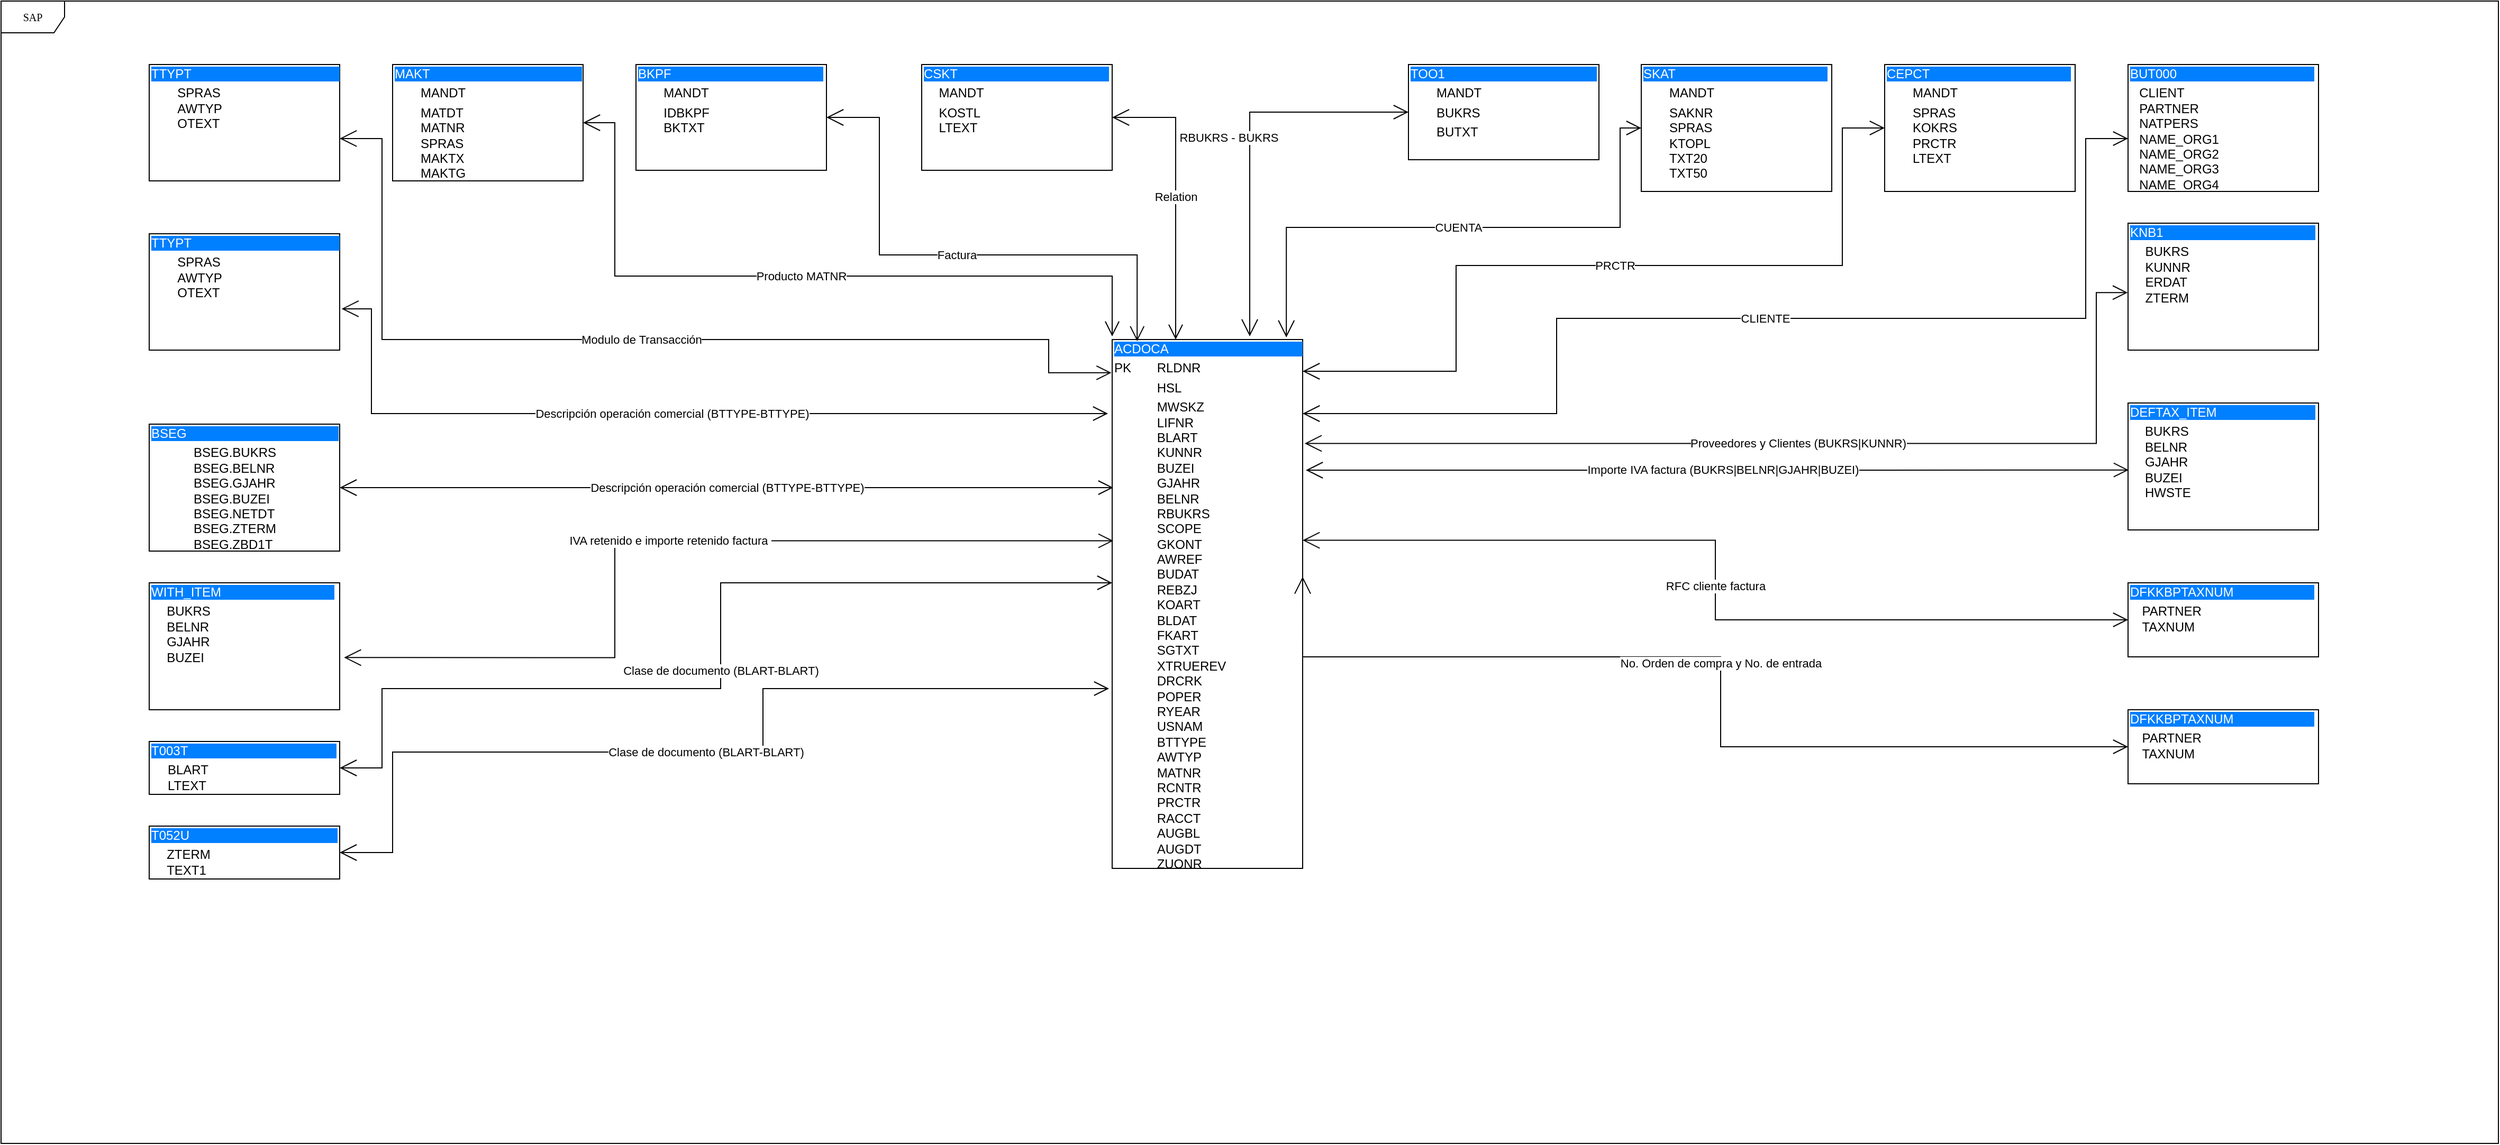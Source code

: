 <mxfile version="20.5.3" type="github">
  <diagram name="DataModel" id="c4acf3e9-155e-7222-9cf6-157b1a14988f">
    <mxGraphModel dx="5137" dy="2707" grid="1" gridSize="10" guides="1" tooltips="1" connect="1" arrows="1" fold="1" page="1" pageScale="1" pageWidth="850" pageHeight="1100" background="none" math="0" shadow="0">
      <root>
        <mxCell id="0" />
        <mxCell id="1" parent="0" />
        <mxCell id="17acba5748e5396b-1" value="SAP" style="shape=umlFrame;whiteSpace=wrap;html=1;rounded=0;shadow=0;comic=0;labelBackgroundColor=none;strokeWidth=1;fontFamily=Verdana;fontSize=10;align=center;" parent="1" vertex="1">
          <mxGeometry x="-200" y="-10" width="2360" height="1080" as="geometry" />
        </mxCell>
        <mxCell id="70_RNMiI3BBhmXLgI5Te-1" value="&lt;div style=&quot;box-sizing: border-box; width: 100%; background-image: initial; background-position: initial; background-size: initial; background-repeat: initial; background-attachment: initial; background-origin: initial; background-clip: initial; padding: 2px;&quot;&gt;&lt;span style=&quot;background-color: rgb(0, 127, 255);&quot;&gt;&lt;font color=&quot;#ffffff&quot;&gt;ACDOCA&amp;nbsp;&lt;/font&gt; &amp;nbsp; &amp;nbsp; &amp;nbsp; &amp;nbsp; &amp;nbsp; &amp;nbsp; &amp;nbsp; &amp;nbsp; &amp;nbsp; &amp;nbsp; &amp;nbsp; &amp;nbsp; &amp;nbsp; &amp;nbsp; &amp;nbsp; &amp;nbsp; &amp;nbsp; &amp;nbsp;&amp;nbsp;&lt;/span&gt;&lt;/div&gt;&lt;table style=&quot;width:100%;font-size:1em;&quot; cellpadding=&quot;2&quot; cellspacing=&quot;0&quot;&gt;&lt;tbody&gt;&lt;tr&gt;&lt;td&gt;PK&lt;/td&gt;&lt;td&gt;RLDNR&lt;/td&gt;&lt;/tr&gt;&lt;tr&gt;&lt;td&gt;&lt;/td&gt;&lt;td&gt;HSL&lt;/td&gt;&lt;/tr&gt;&lt;tr&gt;&lt;td&gt;&lt;/td&gt;&lt;td&gt;MWSKZ&lt;br&gt;LIFNR&lt;br&gt;BLART&lt;br&gt;KUNNR&lt;br&gt;BUZEI&lt;br&gt;GJAHR&lt;br&gt;BELNR&lt;br&gt;RBUKRS&lt;br&gt;SCOPE&lt;br&gt;GKONT&lt;br&gt;AWREF&lt;br&gt;BUDAT&lt;br&gt;REBZJ&lt;br&gt;KOART&lt;br&gt;BLDAT&lt;br&gt;FKART&lt;br&gt;SGTXT&lt;br&gt;XTRUEREV&lt;br&gt;DRCRK&lt;br&gt;POPER&lt;br&gt;RYEAR&lt;br&gt;USNAM&lt;br&gt;BTTYPE&lt;br&gt;AWTYP&lt;br&gt;MATNR&lt;br&gt;RCNTR&lt;br&gt;PRCTR&lt;br&gt;RACCT&lt;br&gt;AUGBL&lt;br&gt;AUGDT&lt;br&gt;ZUONR&lt;br&gt;&lt;br&gt;&lt;br&gt;&lt;/td&gt;&lt;/tr&gt;&lt;/tbody&gt;&lt;/table&gt;" style="verticalAlign=top;align=left;overflow=fill;html=1;perimeterSpacing=3;glass=0;imageAspect=1;noLabel=0;backgroundOutline=0;" parent="1" vertex="1">
          <mxGeometry x="850" y="310" width="180" height="500" as="geometry" />
        </mxCell>
        <mxCell id="lS6jVRLg9FXB_DxY2pdo-7" value="&lt;div style=&quot;box-sizing: border-box; width: 100%; background-image: initial; background-position: initial; background-size: initial; background-repeat: initial; background-attachment: initial; background-origin: initial; background-clip: initial; padding: 2px;&quot;&gt;&lt;font style=&quot;background-color: rgb(0, 127, 255);&quot; color=&quot;#ffffff&quot;&gt;TOO1&amp;nbsp; &amp;nbsp; &amp;nbsp; &amp;nbsp; &amp;nbsp; &amp;nbsp; &amp;nbsp; &amp;nbsp; &amp;nbsp; &amp;nbsp; &amp;nbsp; &amp;nbsp; &amp;nbsp; &amp;nbsp; &amp;nbsp; &amp;nbsp; &amp;nbsp; &amp;nbsp; &amp;nbsp; &amp;nbsp; &amp;nbsp; &amp;nbsp;&lt;/font&gt;&lt;/div&gt;&lt;table style=&quot;width:100%;font-size:1em;&quot; cellpadding=&quot;2&quot; cellspacing=&quot;0&quot;&gt;&lt;tbody&gt;&lt;tr&gt;&lt;td&gt;&lt;br&gt;&lt;/td&gt;&lt;td&gt;MANDT&lt;/td&gt;&lt;/tr&gt;&lt;tr&gt;&lt;td&gt;&lt;span style=&quot;white-space: pre;&quot;&gt; &lt;/span&gt;&lt;br&gt;&lt;/td&gt;&lt;td&gt;BUKRS&lt;/td&gt;&lt;/tr&gt;&lt;tr&gt;&lt;td&gt;&lt;/td&gt;&lt;td&gt;BUTXT&lt;/td&gt;&lt;/tr&gt;&lt;/tbody&gt;&lt;/table&gt;" style="verticalAlign=top;align=left;overflow=fill;html=1;" parent="1" vertex="1">
          <mxGeometry x="1130" y="50" width="180" height="90" as="geometry" />
        </mxCell>
        <mxCell id="lS6jVRLg9FXB_DxY2pdo-9" value="RBUKRS - BUKRS" style="endArrow=open;html=1;endSize=12;startArrow=open;startSize=14;startFill=0;edgeStyle=orthogonalEdgeStyle;rounded=0;entryX=0;entryY=0.5;entryDx=0;entryDy=0;" parent="1" target="lS6jVRLg9FXB_DxY2pdo-7" edge="1" source="70_RNMiI3BBhmXLgI5Te-1">
          <mxGeometry x="0.04" y="20" relative="1" as="geometry">
            <mxPoint x="1000" y="270" as="sourcePoint" />
            <mxPoint x="1160" y="270" as="targetPoint" />
            <Array as="points">
              <mxPoint x="980" y="95" />
            </Array>
            <mxPoint as="offset" />
          </mxGeometry>
        </mxCell>
        <mxCell id="2_QPEHUpGbX-dK58taye-1" value="&lt;div style=&quot;box-sizing: border-box; width: 100%; background-image: initial; background-position: initial; background-size: initial; background-repeat: initial; background-attachment: initial; background-origin: initial; background-clip: initial; padding: 2px;&quot;&gt;&lt;font style=&quot;background-color: rgb(0, 127, 255);&quot; color=&quot;#ffffff&quot;&gt;SKAT&amp;nbsp; &amp;nbsp; &amp;nbsp; &amp;nbsp; &amp;nbsp; &amp;nbsp; &amp;nbsp; &amp;nbsp; &amp;nbsp; &amp;nbsp; &amp;nbsp; &amp;nbsp; &amp;nbsp; &amp;nbsp; &amp;nbsp; &amp;nbsp; &amp;nbsp; &amp;nbsp; &amp;nbsp; &amp;nbsp; &amp;nbsp; &amp;nbsp;&lt;/font&gt;&lt;/div&gt;&lt;table style=&quot;width:100%;font-size:1em;&quot; cellpadding=&quot;2&quot; cellspacing=&quot;0&quot;&gt;&lt;tbody&gt;&lt;tr&gt;&lt;td&gt;&lt;br&gt;&lt;/td&gt;&lt;td&gt;MANDT&lt;/td&gt;&lt;/tr&gt;&lt;tr&gt;&lt;td&gt;&lt;span style=&quot;white-space: pre;&quot;&gt; &lt;/span&gt;&lt;br&gt;&lt;/td&gt;&lt;td&gt;SAKNR&lt;br&gt;SPRAS&lt;br&gt;KTOPL&lt;br&gt;TXT20&lt;br&gt;TXT50&lt;/td&gt;&lt;/tr&gt;&lt;tr&gt;&lt;td&gt;&lt;/td&gt;&lt;td&gt;&lt;br&gt;&lt;/td&gt;&lt;/tr&gt;&lt;/tbody&gt;&lt;/table&gt;" style="verticalAlign=top;align=left;overflow=fill;html=1;" vertex="1" parent="1">
          <mxGeometry x="1350" y="50" width="180" height="120" as="geometry" />
        </mxCell>
        <mxCell id="2_QPEHUpGbX-dK58taye-3" value="CUENTA" style="endArrow=open;html=1;endSize=12;startArrow=open;startSize=14;startFill=0;edgeStyle=orthogonalEdgeStyle;rounded=0;entryX=0;entryY=0.5;entryDx=0;entryDy=0;exitX=0.901;exitY=0.002;exitDx=0;exitDy=0;exitPerimeter=0;" edge="1" parent="1" source="70_RNMiI3BBhmXLgI5Te-1" target="2_QPEHUpGbX-dK58taye-1">
          <mxGeometry relative="1" as="geometry">
            <mxPoint x="1000" y="325" as="sourcePoint" />
            <mxPoint x="1270" y="250" as="targetPoint" />
            <Array as="points">
              <mxPoint x="1015" y="204" />
              <mxPoint x="1330" y="204" />
              <mxPoint x="1330" y="110" />
            </Array>
          </mxGeometry>
        </mxCell>
        <mxCell id="2_QPEHUpGbX-dK58taye-5" value="&lt;div style=&quot;box-sizing: border-box; width: 100%; background-image: initial; background-position: initial; background-size: initial; background-repeat: initial; background-attachment: initial; background-origin: initial; background-clip: initial; padding: 2px;&quot;&gt;&lt;font style=&quot;background-color: rgb(0, 127, 255);&quot; color=&quot;#ffffff&quot;&gt;CEPCT&amp;nbsp; &amp;nbsp; &amp;nbsp; &amp;nbsp; &amp;nbsp; &amp;nbsp; &amp;nbsp; &amp;nbsp; &amp;nbsp; &amp;nbsp; &amp;nbsp; &amp;nbsp; &amp;nbsp; &amp;nbsp; &amp;nbsp; &amp;nbsp; &amp;nbsp; &amp;nbsp; &amp;nbsp; &amp;nbsp;&amp;nbsp;&lt;/font&gt;&lt;/div&gt;&lt;table style=&quot;width:100%;font-size:1em;&quot; cellpadding=&quot;2&quot; cellspacing=&quot;0&quot;&gt;&lt;tbody&gt;&lt;tr&gt;&lt;td&gt;&lt;br&gt;&lt;/td&gt;&lt;td&gt;MANDT&lt;/td&gt;&lt;/tr&gt;&lt;tr&gt;&lt;td&gt;&lt;span style=&quot;white-space: pre;&quot;&gt; &lt;/span&gt;&lt;br&gt;&lt;/td&gt;&lt;td&gt;SPRAS&lt;br&gt;KOKRS&lt;br&gt;PRCTR&lt;br&gt;LTEXT&lt;br&gt;&lt;br&gt;&lt;/td&gt;&lt;/tr&gt;&lt;/tbody&gt;&lt;/table&gt;" style="verticalAlign=top;align=left;overflow=fill;html=1;" vertex="1" parent="1">
          <mxGeometry x="1580" y="50" width="180" height="120" as="geometry" />
        </mxCell>
        <mxCell id="2_QPEHUpGbX-dK58taye-7" value="PRCTR" style="endArrow=open;html=1;endSize=12;startArrow=open;startSize=14;startFill=0;edgeStyle=orthogonalEdgeStyle;rounded=0;entryX=0;entryY=0.5;entryDx=0;entryDy=0;" edge="1" parent="1" target="2_QPEHUpGbX-dK58taye-5">
          <mxGeometry x="0.013" relative="1" as="geometry">
            <mxPoint x="1030" y="340" as="sourcePoint" />
            <mxPoint x="1360" y="140" as="targetPoint" />
            <Array as="points">
              <mxPoint x="1175" y="340" />
              <mxPoint x="1175" y="240" />
              <mxPoint x="1540" y="240" />
              <mxPoint x="1540" y="110" />
            </Array>
            <mxPoint as="offset" />
          </mxGeometry>
        </mxCell>
        <mxCell id="2_QPEHUpGbX-dK58taye-8" value="&lt;div style=&quot;box-sizing: border-box; width: 100%; background-image: initial; background-position: initial; background-size: initial; background-repeat: initial; background-attachment: initial; background-origin: initial; background-clip: initial; padding: 2px;&quot;&gt;&lt;font style=&quot;background-color: rgb(0, 127, 255);&quot; color=&quot;#ffffff&quot;&gt;CSKT&amp;nbsp; &amp;nbsp; &amp;nbsp; &amp;nbsp; &amp;nbsp; &amp;nbsp; &amp;nbsp; &amp;nbsp; &amp;nbsp; &amp;nbsp; &amp;nbsp; &amp;nbsp; &amp;nbsp; &amp;nbsp; &amp;nbsp; &amp;nbsp; &amp;nbsp; &amp;nbsp; &amp;nbsp; &amp;nbsp; &amp;nbsp; &amp;nbsp;&lt;/font&gt;&lt;/div&gt;&lt;table style=&quot;width:100%;font-size:1em;&quot; cellpadding=&quot;2&quot; cellspacing=&quot;0&quot;&gt;&lt;tbody&gt;&lt;tr&gt;&lt;td&gt;&lt;br&gt;&lt;/td&gt;&lt;td&gt;MANDT&lt;/td&gt;&lt;/tr&gt;&lt;tr&gt;&lt;td&gt;&lt;span style=&quot;&quot;&gt; &lt;/span&gt;&lt;br&gt;&lt;/td&gt;&lt;td&gt;KOSTL&lt;br&gt;LTEXT&lt;/td&gt;&lt;/tr&gt;&lt;tr&gt;&lt;td&gt;&lt;/td&gt;&lt;td&gt;&lt;br&gt;&lt;/td&gt;&lt;/tr&gt;&lt;/tbody&gt;&lt;/table&gt;" style="verticalAlign=top;align=left;overflow=fill;html=1;" vertex="1" parent="1">
          <mxGeometry x="670" y="50" width="180" height="100" as="geometry" />
        </mxCell>
        <mxCell id="2_QPEHUpGbX-dK58taye-9" value="&lt;div style=&quot;box-sizing: border-box; width: 100%; background-image: initial; background-position: initial; background-size: initial; background-repeat: initial; background-attachment: initial; background-origin: initial; background-clip: initial; padding: 2px;&quot;&gt;&lt;font style=&quot;background-color: rgb(0, 127, 255);&quot; color=&quot;#ffffff&quot;&gt;BKPF&amp;nbsp; &amp;nbsp; &amp;nbsp; &amp;nbsp; &amp;nbsp; &amp;nbsp; &amp;nbsp; &amp;nbsp; &amp;nbsp; &amp;nbsp; &amp;nbsp; &amp;nbsp; &amp;nbsp; &amp;nbsp; &amp;nbsp; &amp;nbsp; &amp;nbsp; &amp;nbsp; &amp;nbsp; &amp;nbsp; &amp;nbsp; &amp;nbsp;&lt;/font&gt;&lt;/div&gt;&lt;table style=&quot;width:100%;font-size:1em;&quot; cellpadding=&quot;2&quot; cellspacing=&quot;0&quot;&gt;&lt;tbody&gt;&lt;tr&gt;&lt;td&gt;&lt;br&gt;&lt;/td&gt;&lt;td&gt;MANDT&lt;/td&gt;&lt;/tr&gt;&lt;tr&gt;&lt;td&gt;&lt;span style=&quot;white-space: pre;&quot;&gt; &lt;/span&gt;&lt;br&gt;&lt;/td&gt;&lt;td&gt;IDBKPF&lt;br&gt;BKTXT&lt;br&gt;&lt;br&gt;&lt;/td&gt;&lt;/tr&gt;&lt;/tbody&gt;&lt;/table&gt;" style="verticalAlign=top;align=left;overflow=fill;html=1;" vertex="1" parent="1">
          <mxGeometry x="400" y="50" width="180" height="100" as="geometry" />
        </mxCell>
        <mxCell id="2_QPEHUpGbX-dK58taye-10" value="&lt;div style=&quot;box-sizing: border-box; width: 100%; background-image: initial; background-position: initial; background-size: initial; background-repeat: initial; background-attachment: initial; background-origin: initial; background-clip: initial; padding: 2px;&quot;&gt;&lt;font style=&quot;background-color: rgb(0, 127, 255);&quot; color=&quot;#ffffff&quot;&gt;MAKT&amp;nbsp; &amp;nbsp; &amp;nbsp; &amp;nbsp; &amp;nbsp; &amp;nbsp; &amp;nbsp; &amp;nbsp; &amp;nbsp; &amp;nbsp; &amp;nbsp; &amp;nbsp; &amp;nbsp; &amp;nbsp; &amp;nbsp; &amp;nbsp; &amp;nbsp; &amp;nbsp; &amp;nbsp; &amp;nbsp; &amp;nbsp; &amp;nbsp;&lt;/font&gt;&lt;/div&gt;&lt;table style=&quot;width:100%;font-size:1em;&quot; cellpadding=&quot;2&quot; cellspacing=&quot;0&quot;&gt;&lt;tbody&gt;&lt;tr&gt;&lt;td&gt;&lt;br&gt;&lt;/td&gt;&lt;td&gt;MANDT&lt;/td&gt;&lt;/tr&gt;&lt;tr&gt;&lt;td&gt;&lt;span style=&quot;white-space: pre;&quot;&gt; &lt;/span&gt;&lt;br&gt;&lt;/td&gt;&lt;td&gt;MATDT&lt;br&gt;MATNR&lt;br&gt;SPRAS&lt;br&gt;MAKTX&lt;br&gt;MAKTG&lt;br&gt;&lt;br&gt;&lt;/td&gt;&lt;/tr&gt;&lt;/tbody&gt;&lt;/table&gt;" style="verticalAlign=top;align=left;overflow=fill;html=1;" vertex="1" parent="1">
          <mxGeometry x="170" y="50" width="180" height="110" as="geometry" />
        </mxCell>
        <mxCell id="2_QPEHUpGbX-dK58taye-15" value="Relation" style="endArrow=open;html=1;endSize=12;startArrow=open;startSize=14;startFill=0;edgeStyle=orthogonalEdgeStyle;rounded=0;labelBackgroundColor=default;strokeColor=default;fontFamily=Helvetica;fontSize=11;fontColor=default;shape=connector;exitX=1;exitY=0.5;exitDx=0;exitDy=0;" edge="1" parent="1" source="2_QPEHUpGbX-dK58taye-8">
          <mxGeometry relative="1" as="geometry">
            <mxPoint x="690" y="170" as="sourcePoint" />
            <mxPoint x="910" y="310" as="targetPoint" />
            <Array as="points">
              <mxPoint x="910" y="100" />
              <mxPoint x="910" y="307" />
            </Array>
          </mxGeometry>
        </mxCell>
        <mxCell id="2_QPEHUpGbX-dK58taye-17" value="" style="edgeLabel;resizable=0;html=1;align=right;verticalAlign=top;strokeColor=default;fontFamily=Helvetica;fontSize=11;fontColor=default;fillColor=default;" connectable="0" vertex="1" parent="2_QPEHUpGbX-dK58taye-15">
          <mxGeometry x="1" relative="1" as="geometry" />
        </mxCell>
        <mxCell id="2_QPEHUpGbX-dK58taye-18" value="Factura" style="endArrow=open;html=1;endSize=12;startArrow=open;startSize=14;startFill=0;edgeStyle=orthogonalEdgeStyle;rounded=0;labelBackgroundColor=default;strokeColor=default;fontFamily=Helvetica;fontSize=11;fontColor=default;shape=connector;exitX=1;exitY=0.5;exitDx=0;exitDy=0;entryX=0.143;entryY=0.009;entryDx=0;entryDy=0;entryPerimeter=0;" edge="1" parent="1" source="2_QPEHUpGbX-dK58taye-9" target="70_RNMiI3BBhmXLgI5Te-1">
          <mxGeometry relative="1" as="geometry">
            <mxPoint x="860" y="110" as="sourcePoint" />
            <mxPoint x="920" y="320" as="targetPoint" />
            <Array as="points">
              <mxPoint x="630" y="100" />
              <mxPoint x="630" y="230" />
              <mxPoint x="874" y="230" />
            </Array>
          </mxGeometry>
        </mxCell>
        <mxCell id="2_QPEHUpGbX-dK58taye-19" value="" style="edgeLabel;resizable=0;html=1;align=right;verticalAlign=top;strokeColor=default;fontFamily=Helvetica;fontSize=11;fontColor=default;fillColor=default;" connectable="0" vertex="1" parent="2_QPEHUpGbX-dK58taye-18">
          <mxGeometry x="1" relative="1" as="geometry" />
        </mxCell>
        <mxCell id="2_QPEHUpGbX-dK58taye-20" value="Producto MATNR" style="endArrow=open;html=1;endSize=12;startArrow=open;startSize=14;startFill=0;edgeStyle=orthogonalEdgeStyle;rounded=0;labelBackgroundColor=default;strokeColor=default;fontFamily=Helvetica;fontSize=11;fontColor=default;shape=connector;exitX=1;exitY=0.5;exitDx=0;exitDy=0;" edge="1" parent="1" source="2_QPEHUpGbX-dK58taye-10" target="70_RNMiI3BBhmXLgI5Te-1">
          <mxGeometry relative="1" as="geometry">
            <mxPoint x="590" y="110" as="sourcePoint" />
            <mxPoint x="883.598" y="321.554" as="targetPoint" />
            <Array as="points">
              <mxPoint x="380" y="105" />
              <mxPoint x="380" y="250" />
              <mxPoint x="850" y="250" />
            </Array>
          </mxGeometry>
        </mxCell>
        <mxCell id="2_QPEHUpGbX-dK58taye-21" value="" style="edgeLabel;resizable=0;html=1;align=right;verticalAlign=top;strokeColor=default;fontFamily=Helvetica;fontSize=11;fontColor=default;fillColor=default;" connectable="0" vertex="1" parent="2_QPEHUpGbX-dK58taye-20">
          <mxGeometry x="1" relative="1" as="geometry" />
        </mxCell>
        <mxCell id="2_QPEHUpGbX-dK58taye-22" value="&lt;div style=&quot;box-sizing: border-box; width: 100%; background-image: initial; background-position: initial; background-size: initial; background-repeat: initial; background-attachment: initial; background-origin: initial; background-clip: initial; padding: 2px;&quot;&gt;&lt;font style=&quot;background-color: rgb(0, 127, 255);&quot; color=&quot;#ffffff&quot;&gt;TTYPT&amp;nbsp; &amp;nbsp; &amp;nbsp; &amp;nbsp; &amp;nbsp; &amp;nbsp; &amp;nbsp; &amp;nbsp; &amp;nbsp; &amp;nbsp; &amp;nbsp; &amp;nbsp; &amp;nbsp; &amp;nbsp; &amp;nbsp; &amp;nbsp; &amp;nbsp; &amp;nbsp; &amp;nbsp; &amp;nbsp; &amp;nbsp; &amp;nbsp;&lt;/font&gt;&lt;/div&gt;&lt;table style=&quot;width:100%;font-size:1em;&quot; cellpadding=&quot;2&quot; cellspacing=&quot;0&quot;&gt;&lt;tbody&gt;&lt;tr&gt;&lt;td&gt;&lt;br&gt;&lt;/td&gt;&lt;td&gt;SPRAS&lt;br&gt;AWTYP&lt;br&gt;OTEXT&lt;/td&gt;&lt;/tr&gt;&lt;tr&gt;&lt;td&gt;&lt;span style=&quot;white-space: pre;&quot;&gt; &lt;/span&gt;&lt;br&gt;&lt;/td&gt;&lt;td&gt;&lt;br&gt;&lt;/td&gt;&lt;/tr&gt;&lt;/tbody&gt;&lt;/table&gt;" style="verticalAlign=top;align=left;overflow=fill;html=1;" vertex="1" parent="1">
          <mxGeometry x="-60" y="50" width="180" height="110" as="geometry" />
        </mxCell>
        <mxCell id="2_QPEHUpGbX-dK58taye-23" value="Modulo de Transacción" style="endArrow=open;html=1;endSize=12;startArrow=open;startSize=14;startFill=0;edgeStyle=orthogonalEdgeStyle;rounded=0;labelBackgroundColor=default;strokeColor=default;fontFamily=Helvetica;fontSize=11;fontColor=default;shape=connector;exitX=1;exitY=0.636;exitDx=0;exitDy=0;exitPerimeter=0;entryX=0.012;entryY=0.068;entryDx=0;entryDy=0;entryPerimeter=0;" edge="1" parent="1" source="2_QPEHUpGbX-dK58taye-22" target="70_RNMiI3BBhmXLgI5Te-1">
          <mxGeometry relative="1" as="geometry">
            <mxPoint x="360" y="115" as="sourcePoint" />
            <mxPoint x="860.091" y="317" as="targetPoint" />
            <Array as="points">
              <mxPoint x="160" y="120" />
              <mxPoint x="160" y="310" />
              <mxPoint x="790" y="310" />
              <mxPoint x="790" y="341" />
            </Array>
          </mxGeometry>
        </mxCell>
        <mxCell id="2_QPEHUpGbX-dK58taye-24" value="" style="edgeLabel;resizable=0;html=1;align=right;verticalAlign=top;strokeColor=default;fontFamily=Helvetica;fontSize=11;fontColor=default;fillColor=default;" connectable="0" vertex="1" parent="2_QPEHUpGbX-dK58taye-23">
          <mxGeometry x="1" relative="1" as="geometry" />
        </mxCell>
        <mxCell id="2_QPEHUpGbX-dK58taye-25" value="&lt;div style=&quot;box-sizing: border-box; width: 100%; background-image: initial; background-position: initial; background-size: initial; background-repeat: initial; background-attachment: initial; background-origin: initial; background-clip: initial; padding: 2px;&quot;&gt;&lt;font style=&quot;background-color: rgb(0, 127, 255);&quot; color=&quot;#ffffff&quot;&gt;BUT000&amp;nbsp; &amp;nbsp; &amp;nbsp; &amp;nbsp; &amp;nbsp; &amp;nbsp; &amp;nbsp; &amp;nbsp; &amp;nbsp; &amp;nbsp; &amp;nbsp; &amp;nbsp; &amp;nbsp; &amp;nbsp; &amp;nbsp; &amp;nbsp; &amp;nbsp; &amp;nbsp; &amp;nbsp; &amp;nbsp;&lt;/font&gt;&lt;/div&gt;&lt;table style=&quot;width:100%;font-size:1em;&quot; cellpadding=&quot;2&quot; cellspacing=&quot;0&quot;&gt;&lt;tbody&gt;&lt;tr&gt;&lt;td&gt;&lt;br&gt;&lt;/td&gt;&lt;td&gt;CLIENT&lt;br&gt;PARTNER&lt;br&gt;NATPERS&lt;br&gt;NAME_ORG1&lt;br&gt;NAME_ORG2&lt;br&gt;NAME_ORG3&lt;br&gt;NAME_ORG4&lt;/td&gt;&lt;/tr&gt;&lt;tr&gt;&lt;td&gt;&lt;/td&gt;&lt;td&gt;&lt;br&gt;&lt;br&gt;&lt;/td&gt;&lt;/tr&gt;&lt;/tbody&gt;&lt;/table&gt;" style="verticalAlign=top;align=left;overflow=fill;html=1;" vertex="1" parent="1">
          <mxGeometry x="1810" y="50" width="180" height="120" as="geometry" />
        </mxCell>
        <mxCell id="2_QPEHUpGbX-dK58taye-26" value="CLIENTE" style="endArrow=open;html=1;endSize=12;startArrow=open;startSize=14;startFill=0;edgeStyle=orthogonalEdgeStyle;rounded=0;" edge="1" parent="1" target="2_QPEHUpGbX-dK58taye-25">
          <mxGeometry x="0.013" relative="1" as="geometry">
            <mxPoint x="1030" y="380" as="sourcePoint" />
            <mxPoint x="1590" y="120" as="targetPoint" />
            <Array as="points">
              <mxPoint x="1270" y="380" />
              <mxPoint x="1270" y="290" />
              <mxPoint x="1770" y="290" />
              <mxPoint x="1770" y="120" />
            </Array>
            <mxPoint as="offset" />
          </mxGeometry>
        </mxCell>
        <mxCell id="2_QPEHUpGbX-dK58taye-27" value="&lt;div style=&quot;box-sizing: border-box; width: 100%; background-image: initial; background-position: initial; background-size: initial; background-repeat: initial; background-attachment: initial; background-origin: initial; background-clip: initial; padding: 2px;&quot;&gt;&lt;font style=&quot;background-color: rgb(0, 127, 255);&quot; color=&quot;#ffffff&quot;&gt;TTYPT&amp;nbsp; &amp;nbsp; &amp;nbsp; &amp;nbsp; &amp;nbsp; &amp;nbsp; &amp;nbsp; &amp;nbsp; &amp;nbsp; &amp;nbsp; &amp;nbsp; &amp;nbsp; &amp;nbsp; &amp;nbsp; &amp;nbsp; &amp;nbsp; &amp;nbsp; &amp;nbsp; &amp;nbsp; &amp;nbsp; &amp;nbsp; &amp;nbsp;&lt;/font&gt;&lt;/div&gt;&lt;table style=&quot;width:100%;font-size:1em;&quot; cellpadding=&quot;2&quot; cellspacing=&quot;0&quot;&gt;&lt;tbody&gt;&lt;tr&gt;&lt;td&gt;&lt;br&gt;&lt;/td&gt;&lt;td&gt;SPRAS&lt;br&gt;AWTYP&lt;br&gt;OTEXT&lt;/td&gt;&lt;/tr&gt;&lt;tr&gt;&lt;td&gt;&lt;span style=&quot;white-space: pre;&quot;&gt; &lt;/span&gt;&lt;br&gt;&lt;/td&gt;&lt;td&gt;&lt;br&gt;&lt;/td&gt;&lt;/tr&gt;&lt;/tbody&gt;&lt;/table&gt;" style="verticalAlign=top;align=left;overflow=fill;html=1;" vertex="1" parent="1">
          <mxGeometry x="-60" y="210" width="180" height="110" as="geometry" />
        </mxCell>
        <mxCell id="2_QPEHUpGbX-dK58taye-28" value="Descripción operación comercial (BTTYPE-BTTYPE)" style="endArrow=open;html=1;endSize=12;startArrow=open;startSize=14;startFill=0;edgeStyle=orthogonalEdgeStyle;rounded=0;labelBackgroundColor=default;strokeColor=default;fontFamily=Helvetica;fontSize=11;fontColor=default;shape=connector;exitX=1.01;exitY=0.645;exitDx=0;exitDy=0;exitPerimeter=0;" edge="1" parent="1" source="2_QPEHUpGbX-dK58taye-27">
          <mxGeometry relative="1" as="geometry">
            <mxPoint x="130" y="129.96" as="sourcePoint" />
            <mxPoint x="846" y="380" as="targetPoint" />
            <Array as="points">
              <mxPoint x="150" y="281" />
              <mxPoint x="150" y="380" />
              <mxPoint x="846" y="380" />
            </Array>
          </mxGeometry>
        </mxCell>
        <mxCell id="2_QPEHUpGbX-dK58taye-29" value="" style="edgeLabel;resizable=0;html=1;align=right;verticalAlign=top;strokeColor=default;fontFamily=Helvetica;fontSize=11;fontColor=default;fillColor=default;" connectable="0" vertex="1" parent="2_QPEHUpGbX-dK58taye-28">
          <mxGeometry x="1" relative="1" as="geometry" />
        </mxCell>
        <mxCell id="2_QPEHUpGbX-dK58taye-30" value="&lt;div style=&quot;box-sizing: border-box; width: 100%; background-image: initial; background-position: initial; background-size: initial; background-repeat: initial; background-attachment: initial; background-origin: initial; background-clip: initial; padding: 2px;&quot;&gt;&lt;font style=&quot;background-color: rgb(0, 127, 255);&quot; color=&quot;#ffffff&quot;&gt;KNB1&amp;nbsp; &amp;nbsp; &amp;nbsp; &amp;nbsp; &amp;nbsp; &amp;nbsp; &amp;nbsp; &amp;nbsp; &amp;nbsp; &amp;nbsp; &amp;nbsp; &amp;nbsp; &amp;nbsp; &amp;nbsp; &amp;nbsp; &amp;nbsp; &amp;nbsp; &amp;nbsp; &amp;nbsp; &amp;nbsp; &amp;nbsp; &amp;nbsp;&lt;/font&gt;&lt;/div&gt;&lt;table style=&quot;width:100%;font-size:1em;&quot; cellpadding=&quot;2&quot; cellspacing=&quot;0&quot;&gt;&lt;tbody&gt;&lt;tr&gt;&lt;td&gt;&lt;br&gt;&lt;/td&gt;&lt;td&gt;BUKRS&lt;br&gt;KUNNR&lt;br&gt;ERDAT&lt;br&gt;ZTERM&lt;br&gt;&lt;br&gt;&lt;/td&gt;&lt;/tr&gt;&lt;tr&gt;&lt;td&gt;&lt;/td&gt;&lt;td&gt;&lt;br&gt;&lt;br&gt;&lt;/td&gt;&lt;/tr&gt;&lt;/tbody&gt;&lt;/table&gt;" style="verticalAlign=top;align=left;overflow=fill;html=1;" vertex="1" parent="1">
          <mxGeometry x="1810" y="200" width="180" height="120" as="geometry" />
        </mxCell>
        <mxCell id="2_QPEHUpGbX-dK58taye-31" value="Proveedores y Clientes (BUKRS|KUNNR)" style="endArrow=open;html=1;endSize=12;startArrow=open;startSize=14;startFill=0;edgeStyle=orthogonalEdgeStyle;rounded=0;exitX=0.994;exitY=0.2;exitDx=0;exitDy=0;exitPerimeter=0;entryX=-0.002;entryY=0.547;entryDx=0;entryDy=0;entryPerimeter=0;" edge="1" parent="1" source="70_RNMiI3BBhmXLgI5Te-1" target="2_QPEHUpGbX-dK58taye-30">
          <mxGeometry x="0.013" relative="1" as="geometry">
            <mxPoint x="1040" y="390" as="sourcePoint" />
            <mxPoint x="1820" y="130" as="targetPoint" />
            <Array as="points">
              <mxPoint x="1780" y="408" />
              <mxPoint x="1780" y="266" />
            </Array>
            <mxPoint as="offset" />
          </mxGeometry>
        </mxCell>
        <mxCell id="2_QPEHUpGbX-dK58taye-32" value="&lt;div style=&quot;box-sizing: border-box; width: 100%; background-image: initial; background-position: initial; background-size: initial; background-repeat: initial; background-attachment: initial; background-origin: initial; background-clip: initial; padding: 2px;&quot;&gt;&lt;font style=&quot;background-color: rgb(0, 127, 255);&quot; color=&quot;#ffffff&quot;&gt;BSEG&amp;nbsp; &amp;nbsp; &amp;nbsp; &amp;nbsp; &amp;nbsp; &amp;nbsp; &amp;nbsp; &amp;nbsp; &amp;nbsp; &amp;nbsp; &amp;nbsp; &amp;nbsp; &amp;nbsp; &amp;nbsp; &amp;nbsp; &amp;nbsp; &amp;nbsp; &amp;nbsp; &amp;nbsp; &amp;nbsp; &amp;nbsp; &amp;nbsp;&lt;/font&gt;&lt;/div&gt;&lt;table style=&quot;width:100%;font-size:1em;&quot; cellpadding=&quot;2&quot; cellspacing=&quot;0&quot;&gt;&lt;tbody&gt;&lt;tr&gt;&lt;td&gt;&lt;blockquote style=&quot;margin: 0 0 0 40px; border: none; padding: 0px;&quot;&gt;BSEG.BUKRS&lt;br&gt;BSEG.BELNR&lt;br&gt;BSEG.GJAHR&lt;br&gt;BSEG.BUZEI&lt;br&gt;BSEG.NETDT&lt;br&gt;BSEG.ZTERM&lt;br&gt;BSEG.ZBD1T&lt;/blockquote&gt;&lt;blockquote style=&quot;margin: 0px 0px 0px 40px; border: none; padding: 0px;&quot;&gt;&lt;/blockquote&gt;&lt;blockquote style=&quot;margin: 0px 0px 0px 40px; border: none; padding: 0px;&quot;&gt;&lt;/blockquote&gt;&lt;blockquote style=&quot;margin: 0px 0px 0px 40px; border: none; padding: 0px;&quot;&gt;&lt;/blockquote&gt;&lt;blockquote style=&quot;margin: 0px 0px 0px 40px; border: none; padding: 0px;&quot;&gt;&lt;/blockquote&gt;&lt;blockquote style=&quot;margin: 0px 0px 0px 40px; border: none; padding: 0px;&quot;&gt;&lt;/blockquote&gt;&lt;blockquote style=&quot;margin: 0px 0px 0px 40px; border: none; padding: 0px;&quot;&gt;&lt;/blockquote&gt;&lt;blockquote style=&quot;margin: 0px 0px 0px 40px; border: none; padding: 0px;&quot;&gt;&lt;/blockquote&gt;&lt;blockquote style=&quot;margin: 0px 0px 0px 40px; border: none; padding: 0px;&quot;&gt;&lt;/blockquote&gt;&lt;blockquote style=&quot;margin: 0px 0px 0px 40px; border: none; padding: 0px;&quot;&gt;&lt;/blockquote&gt;&lt;/td&gt;&lt;td&gt;&lt;br&gt;&lt;/td&gt;&lt;/tr&gt;&lt;tr&gt;&lt;td&gt;&lt;span style=&quot;&quot;&gt; &lt;/span&gt;&lt;br&gt;&lt;/td&gt;&lt;td&gt;&lt;br&gt;&lt;/td&gt;&lt;/tr&gt;&lt;/tbody&gt;&lt;/table&gt;" style="verticalAlign=top;align=left;overflow=fill;html=1;" vertex="1" parent="1">
          <mxGeometry x="-60" y="390" width="180" height="120" as="geometry" />
        </mxCell>
        <mxCell id="2_QPEHUpGbX-dK58taye-33" value="Descripción operación comercial (BTTYPE-BTTYPE)" style="endArrow=open;html=1;endSize=12;startArrow=open;startSize=14;startFill=0;edgeStyle=orthogonalEdgeStyle;rounded=0;labelBackgroundColor=default;strokeColor=default;fontFamily=Helvetica;fontSize=11;fontColor=default;shape=connector;exitX=1;exitY=0.5;exitDx=0;exitDy=0;" edge="1" parent="1" source="2_QPEHUpGbX-dK58taye-32">
          <mxGeometry relative="1" as="geometry">
            <mxPoint x="120" y="490" as="sourcePoint" />
            <mxPoint x="851" y="450" as="targetPoint" />
            <Array as="points">
              <mxPoint x="851" y="450" />
            </Array>
          </mxGeometry>
        </mxCell>
        <mxCell id="2_QPEHUpGbX-dK58taye-34" value="" style="edgeLabel;resizable=0;html=1;align=right;verticalAlign=top;strokeColor=default;fontFamily=Helvetica;fontSize=11;fontColor=default;fillColor=default;" connectable="0" vertex="1" parent="2_QPEHUpGbX-dK58taye-33">
          <mxGeometry x="1" relative="1" as="geometry" />
        </mxCell>
        <mxCell id="2_QPEHUpGbX-dK58taye-36" value="&lt;div style=&quot;box-sizing: border-box; width: 100%; background-image: initial; background-position: initial; background-size: initial; background-repeat: initial; background-attachment: initial; background-origin: initial; background-clip: initial; padding: 2px;&quot;&gt;&lt;font style=&quot;background-color: rgb(0, 127, 255);&quot; color=&quot;#ffffff&quot;&gt;DEFTAX_ITEM&amp;nbsp; &amp;nbsp; &amp;nbsp; &amp;nbsp; &amp;nbsp; &amp;nbsp; &amp;nbsp; &amp;nbsp; &amp;nbsp; &amp;nbsp; &amp;nbsp; &amp;nbsp; &amp;nbsp; &amp;nbsp;&amp;nbsp;&lt;/font&gt;&lt;/div&gt;&lt;table style=&quot;width:100%;font-size:1em;&quot; cellpadding=&quot;2&quot; cellspacing=&quot;0&quot;&gt;&lt;tbody&gt;&lt;tr&gt;&lt;td&gt;&lt;br&gt;&lt;/td&gt;&lt;td&gt;BUKRS&lt;br&gt;BELNR&lt;br&gt;GJAHR&lt;br&gt;BUZEI&lt;br&gt;HWSTE&lt;br&gt;&lt;br&gt;&lt;/td&gt;&lt;/tr&gt;&lt;tr&gt;&lt;td&gt;&lt;/td&gt;&lt;td&gt;&lt;br&gt;&lt;br&gt;&lt;/td&gt;&lt;/tr&gt;&lt;/tbody&gt;&lt;/table&gt;" style="verticalAlign=top;align=left;overflow=fill;html=1;" vertex="1" parent="1">
          <mxGeometry x="1810" y="370" width="180" height="120" as="geometry" />
        </mxCell>
        <mxCell id="2_QPEHUpGbX-dK58taye-37" value="Importe IVA factura (BUKRS|BELNR|GJAHR|BUZEI)" style="endArrow=open;html=1;endSize=12;startArrow=open;startSize=14;startFill=0;edgeStyle=orthogonalEdgeStyle;rounded=0;exitX=1;exitY=0.25;exitDx=0;exitDy=0;entryX=0.003;entryY=0.528;entryDx=0;entryDy=0;entryPerimeter=0;" edge="1" parent="1" source="70_RNMiI3BBhmXLgI5Te-1" target="2_QPEHUpGbX-dK58taye-36">
          <mxGeometry x="0.013" relative="1" as="geometry">
            <mxPoint x="1041.884" y="418.2" as="sourcePoint" />
            <mxPoint x="1819.64" y="275.64" as="targetPoint" />
            <Array as="points" />
            <mxPoint as="offset" />
          </mxGeometry>
        </mxCell>
        <mxCell id="2_QPEHUpGbX-dK58taye-38" value="&lt;div style=&quot;box-sizing: border-box; width: 100%; background-image: initial; background-position: initial; background-size: initial; background-repeat: initial; background-attachment: initial; background-origin: initial; background-clip: initial; padding: 2px;&quot;&gt;&lt;font style=&quot;background-color: rgb(0, 127, 255);&quot; color=&quot;#ffffff&quot;&gt;WITH_ITEM&amp;nbsp; &amp;nbsp; &amp;nbsp; &amp;nbsp; &amp;nbsp; &amp;nbsp; &amp;nbsp; &amp;nbsp; &amp;nbsp; &amp;nbsp; &amp;nbsp; &amp;nbsp; &amp;nbsp; &amp;nbsp; &amp;nbsp; &amp;nbsp;&amp;nbsp;&lt;/font&gt;&lt;/div&gt;&lt;table style=&quot;width:100%;font-size:1em;&quot; cellpadding=&quot;2&quot; cellspacing=&quot;0&quot;&gt;&lt;tbody&gt;&lt;tr&gt;&lt;td&gt;&lt;br&gt;&lt;/td&gt;&lt;td&gt;BUKRS&lt;br&gt;BELNR&lt;br&gt;GJAHR&lt;br&gt;BUZEI&lt;br&gt;&lt;br&gt;&lt;/td&gt;&lt;/tr&gt;&lt;tr&gt;&lt;td&gt;&lt;/td&gt;&lt;td&gt;&lt;br&gt;&lt;br&gt;&lt;/td&gt;&lt;/tr&gt;&lt;/tbody&gt;&lt;/table&gt;" style="verticalAlign=top;align=left;overflow=fill;html=1;" vertex="1" parent="1">
          <mxGeometry x="-60" y="540" width="180" height="120" as="geometry" />
        </mxCell>
        <mxCell id="2_QPEHUpGbX-dK58taye-39" value="IVA retenido e importe retenido factura&amp;nbsp;" style="endArrow=open;html=1;endSize=12;startArrow=open;startSize=14;startFill=0;edgeStyle=orthogonalEdgeStyle;rounded=0;labelBackgroundColor=default;strokeColor=default;fontFamily=Helvetica;fontSize=11;fontColor=default;shape=connector;exitX=1.023;exitY=0.589;exitDx=0;exitDy=0;exitPerimeter=0;entryX=0.022;entryY=0.382;entryDx=0;entryDy=0;entryPerimeter=0;" edge="1" parent="1" source="2_QPEHUpGbX-dK58taye-38" target="70_RNMiI3BBhmXLgI5Te-1">
          <mxGeometry relative="1" as="geometry">
            <mxPoint x="130.0" y="460" as="sourcePoint" />
            <mxPoint x="861" y="460" as="targetPoint" />
            <Array as="points">
              <mxPoint x="380" y="611" />
              <mxPoint x="380" y="500" />
            </Array>
          </mxGeometry>
        </mxCell>
        <mxCell id="2_QPEHUpGbX-dK58taye-40" value="" style="edgeLabel;resizable=0;html=1;align=right;verticalAlign=top;strokeColor=default;fontFamily=Helvetica;fontSize=11;fontColor=default;fillColor=default;" connectable="0" vertex="1" parent="2_QPEHUpGbX-dK58taye-39">
          <mxGeometry x="1" relative="1" as="geometry" />
        </mxCell>
        <mxCell id="2_QPEHUpGbX-dK58taye-41" value="&lt;div style=&quot;box-sizing: border-box; width: 100%; background-image: initial; background-position: initial; background-size: initial; background-repeat: initial; background-attachment: initial; background-origin: initial; background-clip: initial; padding: 2px;&quot;&gt;&lt;font style=&quot;background-color: rgb(0, 127, 255);&quot; color=&quot;#ffffff&quot;&gt;DFKKBPTAXNUM&amp;nbsp; &amp;nbsp; &amp;nbsp; &amp;nbsp; &amp;nbsp; &amp;nbsp; &amp;nbsp; &amp;nbsp; &amp;nbsp; &amp;nbsp; &amp;nbsp; &amp;nbsp;&lt;/font&gt;&lt;/div&gt;&lt;table style=&quot;width:100%;font-size:1em;&quot; cellpadding=&quot;2&quot; cellspacing=&quot;0&quot;&gt;&lt;tbody&gt;&lt;tr&gt;&lt;td&gt;&lt;br&gt;&lt;/td&gt;&lt;td&gt;PARTNER&lt;br&gt;TAXNUM&lt;br&gt;&lt;br&gt;&lt;/td&gt;&lt;/tr&gt;&lt;tr&gt;&lt;td&gt;&lt;/td&gt;&lt;td&gt;&lt;br&gt;&lt;br&gt;&lt;/td&gt;&lt;/tr&gt;&lt;/tbody&gt;&lt;/table&gt;" style="verticalAlign=top;align=left;overflow=fill;html=1;" vertex="1" parent="1">
          <mxGeometry x="1810" y="540" width="180" height="70" as="geometry" />
        </mxCell>
        <mxCell id="2_QPEHUpGbX-dK58taye-42" value="RFC cliente factura" style="endArrow=open;html=1;endSize=12;startArrow=open;startSize=14;startFill=0;edgeStyle=orthogonalEdgeStyle;rounded=0;exitX=0.984;exitY=0.381;exitDx=0;exitDy=0;exitPerimeter=0;" edge="1" parent="1" source="70_RNMiI3BBhmXLgI5Te-1" target="2_QPEHUpGbX-dK58taye-41">
          <mxGeometry x="0.013" relative="1" as="geometry">
            <mxPoint x="1043.0" y="443.5" as="sourcePoint" />
            <mxPoint x="1820.54" y="443.36" as="targetPoint" />
            <Array as="points" />
            <mxPoint as="offset" />
          </mxGeometry>
        </mxCell>
        <mxCell id="2_QPEHUpGbX-dK58taye-43" value="&lt;div style=&quot;box-sizing: border-box; width: 100%; background-image: initial; background-position: initial; background-size: initial; background-repeat: initial; background-attachment: initial; background-origin: initial; background-clip: initial; padding: 2px;&quot;&gt;&lt;font style=&quot;background-color: rgb(0, 127, 255);&quot; color=&quot;#ffffff&quot;&gt;T003T&amp;nbsp; &amp;nbsp; &amp;nbsp; &amp;nbsp; &amp;nbsp; &amp;nbsp; &amp;nbsp; &amp;nbsp; &amp;nbsp; &amp;nbsp; &amp;nbsp; &amp;nbsp; &amp;nbsp; &amp;nbsp; &amp;nbsp; &amp;nbsp; &amp;nbsp; &amp;nbsp; &amp;nbsp; &amp;nbsp; &amp;nbsp;&amp;nbsp;&lt;/font&gt;&lt;/div&gt;&lt;table style=&quot;width:100%;font-size:1em;&quot; cellpadding=&quot;2&quot; cellspacing=&quot;0&quot;&gt;&lt;tbody&gt;&lt;tr&gt;&lt;td&gt;&lt;br&gt;&lt;/td&gt;&lt;td&gt;BLART&lt;br&gt;LTEXT&lt;br&gt;&lt;br&gt;&lt;/td&gt;&lt;/tr&gt;&lt;tr&gt;&lt;td&gt;&lt;/td&gt;&lt;td&gt;&lt;br&gt;&lt;br&gt;&lt;/td&gt;&lt;/tr&gt;&lt;/tbody&gt;&lt;/table&gt;" style="verticalAlign=top;align=left;overflow=fill;html=1;" vertex="1" parent="1">
          <mxGeometry x="-60" y="690" width="180" height="50" as="geometry" />
        </mxCell>
        <mxCell id="2_QPEHUpGbX-dK58taye-44" value="Clase de documento (BLART-BLART)" style="endArrow=open;html=1;endSize=12;startArrow=open;startSize=14;startFill=0;edgeStyle=orthogonalEdgeStyle;rounded=0;labelBackgroundColor=default;strokeColor=default;fontFamily=Helvetica;fontSize=11;fontColor=default;shape=connector;exitX=1;exitY=0.5;exitDx=0;exitDy=0;" edge="1" parent="1" source="2_QPEHUpGbX-dK58taye-43">
          <mxGeometry relative="1" as="geometry">
            <mxPoint x="134.14" y="620.68" as="sourcePoint" />
            <mxPoint x="850" y="540" as="targetPoint" />
            <Array as="points">
              <mxPoint x="160" y="715" />
              <mxPoint x="160" y="640" />
              <mxPoint x="480" y="640" />
              <mxPoint x="480" y="540" />
              <mxPoint x="849" y="540" />
            </Array>
          </mxGeometry>
        </mxCell>
        <mxCell id="2_QPEHUpGbX-dK58taye-45" value="" style="edgeLabel;resizable=0;html=1;align=right;verticalAlign=top;strokeColor=default;fontFamily=Helvetica;fontSize=11;fontColor=default;fillColor=default;" connectable="0" vertex="1" parent="2_QPEHUpGbX-dK58taye-44">
          <mxGeometry x="1" relative="1" as="geometry" />
        </mxCell>
        <mxCell id="2_QPEHUpGbX-dK58taye-46" value="&lt;div style=&quot;box-sizing: border-box; width: 100%; background-image: initial; background-position: initial; background-size: initial; background-repeat: initial; background-attachment: initial; background-origin: initial; background-clip: initial; padding: 2px;&quot;&gt;&lt;font style=&quot;background-color: rgb(0, 127, 255);&quot; color=&quot;#ffffff&quot;&gt;T052U&amp;nbsp; &amp;nbsp; &amp;nbsp; &amp;nbsp; &amp;nbsp; &amp;nbsp; &amp;nbsp; &amp;nbsp; &amp;nbsp; &amp;nbsp; &amp;nbsp; &amp;nbsp; &amp;nbsp; &amp;nbsp; &amp;nbsp; &amp;nbsp; &amp;nbsp; &amp;nbsp; &amp;nbsp; &amp;nbsp; &amp;nbsp;&amp;nbsp;&lt;/font&gt;&lt;/div&gt;&lt;table style=&quot;width:100%;font-size:1em;&quot; cellpadding=&quot;2&quot; cellspacing=&quot;0&quot;&gt;&lt;tbody&gt;&lt;tr&gt;&lt;td&gt;&lt;br&gt;&lt;/td&gt;&lt;td&gt;ZTERM&lt;br&gt;TEXT1&lt;br&gt;&lt;br&gt;&lt;/td&gt;&lt;/tr&gt;&lt;tr&gt;&lt;td&gt;&lt;/td&gt;&lt;td&gt;&lt;br&gt;&lt;br&gt;&lt;/td&gt;&lt;/tr&gt;&lt;/tbody&gt;&lt;/table&gt;" style="verticalAlign=top;align=left;overflow=fill;html=1;" vertex="1" parent="1">
          <mxGeometry x="-60" y="770" width="180" height="50" as="geometry" />
        </mxCell>
        <mxCell id="2_QPEHUpGbX-dK58taye-47" value="Clase de documento (BLART-BLART)" style="endArrow=open;html=1;endSize=12;startArrow=open;startSize=14;startFill=0;edgeStyle=orthogonalEdgeStyle;rounded=0;labelBackgroundColor=default;strokeColor=default;fontFamily=Helvetica;fontSize=11;fontColor=default;shape=connector;exitX=1;exitY=0.5;exitDx=0;exitDy=0;" edge="1" parent="1" source="2_QPEHUpGbX-dK58taye-46" target="70_RNMiI3BBhmXLgI5Te-1">
          <mxGeometry relative="1" as="geometry">
            <mxPoint x="130" y="725" as="sourcePoint" />
            <mxPoint x="860.0" y="550" as="targetPoint" />
            <Array as="points">
              <mxPoint x="170" y="795" />
              <mxPoint x="170" y="700" />
              <mxPoint x="520" y="700" />
              <mxPoint x="520" y="640" />
            </Array>
          </mxGeometry>
        </mxCell>
        <mxCell id="2_QPEHUpGbX-dK58taye-48" value="" style="edgeLabel;resizable=0;html=1;align=right;verticalAlign=top;strokeColor=default;fontFamily=Helvetica;fontSize=11;fontColor=default;fillColor=default;" connectable="0" vertex="1" parent="2_QPEHUpGbX-dK58taye-47">
          <mxGeometry x="1" relative="1" as="geometry" />
        </mxCell>
        <mxCell id="2_QPEHUpGbX-dK58taye-49" value="&lt;div style=&quot;box-sizing: border-box; width: 100%; background-image: initial; background-position: initial; background-size: initial; background-repeat: initial; background-attachment: initial; background-origin: initial; background-clip: initial; padding: 2px;&quot;&gt;&lt;font style=&quot;background-color: rgb(0, 127, 255);&quot; color=&quot;#ffffff&quot;&gt;DFKKBPTAXNUM&amp;nbsp; &amp;nbsp; &amp;nbsp; &amp;nbsp; &amp;nbsp; &amp;nbsp; &amp;nbsp; &amp;nbsp; &amp;nbsp; &amp;nbsp; &amp;nbsp; &amp;nbsp;&lt;/font&gt;&lt;/div&gt;&lt;table style=&quot;width:100%;font-size:1em;&quot; cellpadding=&quot;2&quot; cellspacing=&quot;0&quot;&gt;&lt;tbody&gt;&lt;tr&gt;&lt;td&gt;&lt;br&gt;&lt;/td&gt;&lt;td&gt;PARTNER&lt;br&gt;TAXNUM&lt;br&gt;&lt;br&gt;&lt;/td&gt;&lt;/tr&gt;&lt;tr&gt;&lt;td&gt;&lt;/td&gt;&lt;td&gt;&lt;br&gt;&lt;br&gt;&lt;/td&gt;&lt;/tr&gt;&lt;/tbody&gt;&lt;/table&gt;" style="verticalAlign=top;align=left;overflow=fill;html=1;" vertex="1" parent="1">
          <mxGeometry x="1810" y="660" width="180" height="70" as="geometry" />
        </mxCell>
        <mxCell id="2_QPEHUpGbX-dK58taye-50" value="No. Orden de compra y No. de entrada" style="endArrow=open;html=1;endSize=12;startArrow=open;startSize=14;startFill=0;edgeStyle=orthogonalEdgeStyle;rounded=0;exitX=0.984;exitY=0.449;exitDx=0;exitDy=0;exitPerimeter=0;entryX=0;entryY=0.5;entryDx=0;entryDy=0;" edge="1" parent="1" source="70_RNMiI3BBhmXLgI5Te-1" target="2_QPEHUpGbX-dK58taye-49">
          <mxGeometry x="0.013" relative="1" as="geometry">
            <mxPoint x="1040.024" y="509.786" as="sourcePoint" />
            <mxPoint x="1820" y="585" as="targetPoint" />
            <Array as="points">
              <mxPoint x="1030" y="610" />
              <mxPoint x="1425" y="610" />
              <mxPoint x="1425" y="695" />
            </Array>
            <mxPoint as="offset" />
          </mxGeometry>
        </mxCell>
      </root>
    </mxGraphModel>
  </diagram>
</mxfile>

